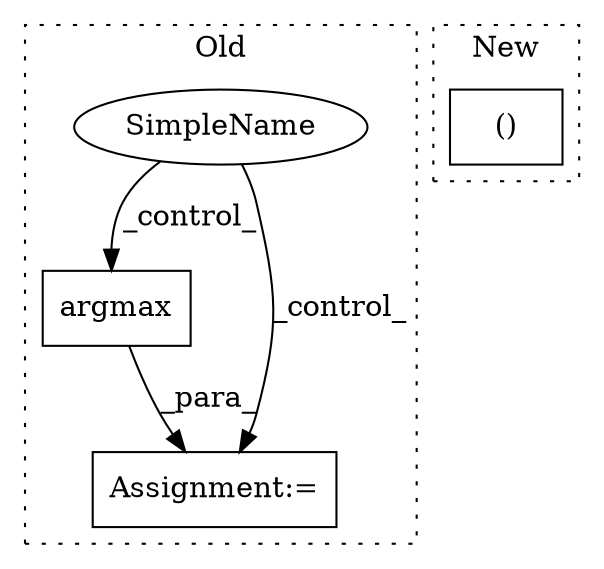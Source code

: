 digraph G {
subgraph cluster0 {
1 [label="argmax" a="32" s="4599,4624" l="7,1" shape="box"];
3 [label="Assignment:=" a="7" s="4592" l="1" shape="box"];
4 [label="SimpleName" a="42" s="" l="" shape="ellipse"];
label = "Old";
style="dotted";
}
subgraph cluster1 {
2 [label="()" a="106" s="3541" l="51" shape="box"];
label = "New";
style="dotted";
}
1 -> 3 [label="_para_"];
4 -> 3 [label="_control_"];
4 -> 1 [label="_control_"];
}